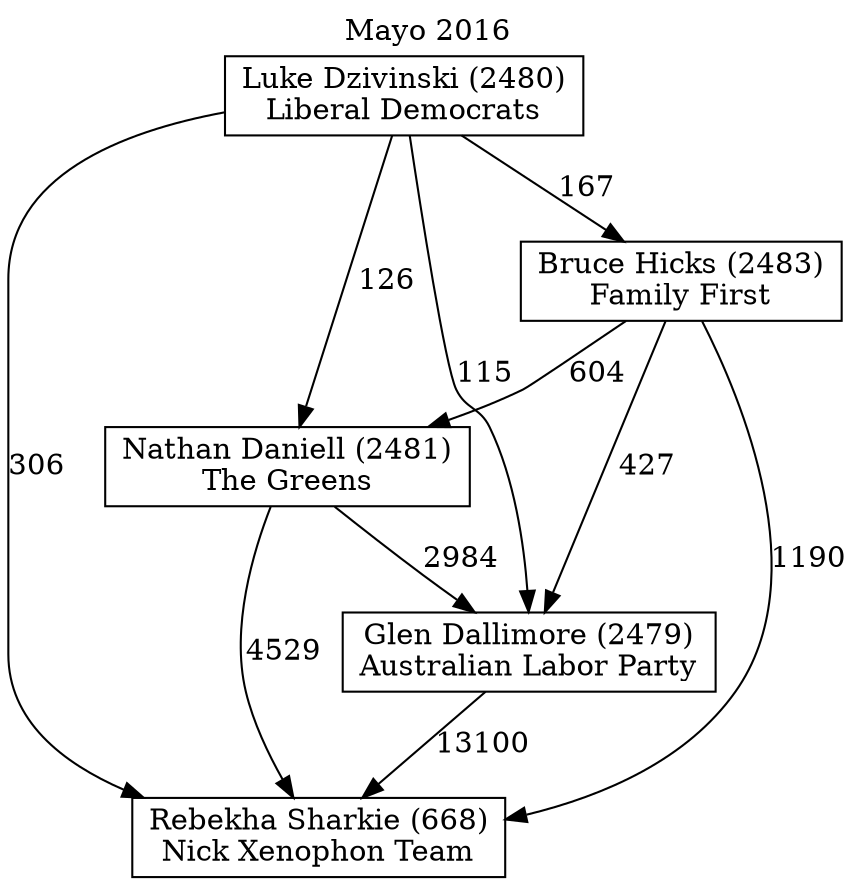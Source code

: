 // House preference flow
digraph "Rebekha Sharkie (668)_Mayo_2016" {
	graph [label="Mayo 2016" labelloc=t mclimit=10]
	node [shape=box]
	"Luke Dzivinski (2480)" [label="Luke Dzivinski (2480)
Liberal Democrats"]
	"Glen Dallimore (2479)" [label="Glen Dallimore (2479)
Australian Labor Party"]
	"Nathan Daniell (2481)" [label="Nathan Daniell (2481)
The Greens"]
	"Rebekha Sharkie (668)" [label="Rebekha Sharkie (668)
Nick Xenophon Team"]
	"Bruce Hicks (2483)" [label="Bruce Hicks (2483)
Family First"]
	"Nathan Daniell (2481)" -> "Rebekha Sharkie (668)" [label=4529]
	"Glen Dallimore (2479)" -> "Rebekha Sharkie (668)" [label=13100]
	"Bruce Hicks (2483)" -> "Nathan Daniell (2481)" [label=604]
	"Luke Dzivinski (2480)" -> "Rebekha Sharkie (668)" [label=306]
	"Luke Dzivinski (2480)" -> "Nathan Daniell (2481)" [label=126]
	"Bruce Hicks (2483)" -> "Glen Dallimore (2479)" [label=427]
	"Bruce Hicks (2483)" -> "Rebekha Sharkie (668)" [label=1190]
	"Luke Dzivinski (2480)" -> "Glen Dallimore (2479)" [label=115]
	"Nathan Daniell (2481)" -> "Glen Dallimore (2479)" [label=2984]
	"Luke Dzivinski (2480)" -> "Bruce Hicks (2483)" [label=167]
}
